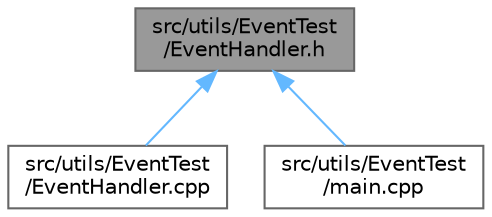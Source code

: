 digraph "src/utils/EventTest/EventHandler.h"
{
 // LATEX_PDF_SIZE
  bgcolor="transparent";
  edge [fontname=Helvetica,fontsize=10,labelfontname=Helvetica,labelfontsize=10];
  node [fontname=Helvetica,fontsize=10,shape=box,height=0.2,width=0.4];
  Node1 [label="src/utils/EventTest\l/EventHandler.h",height=0.2,width=0.4,color="gray40", fillcolor="grey60", style="filled", fontcolor="black",tooltip=" "];
  Node1 -> Node2 [dir="back",color="steelblue1",style="solid"];
  Node2 [label="src/utils/EventTest\l/EventHandler.cpp",height=0.2,width=0.4,color="grey40", fillcolor="white", style="filled",URL="$_event_test_2_event_handler_8cpp.html",tooltip=" "];
  Node1 -> Node3 [dir="back",color="steelblue1",style="solid"];
  Node3 [label="src/utils/EventTest\l/main.cpp",height=0.2,width=0.4,color="grey40", fillcolor="white", style="filled",URL="$src_2utils_2_event_test_2main_8cpp.html",tooltip=" "];
}
